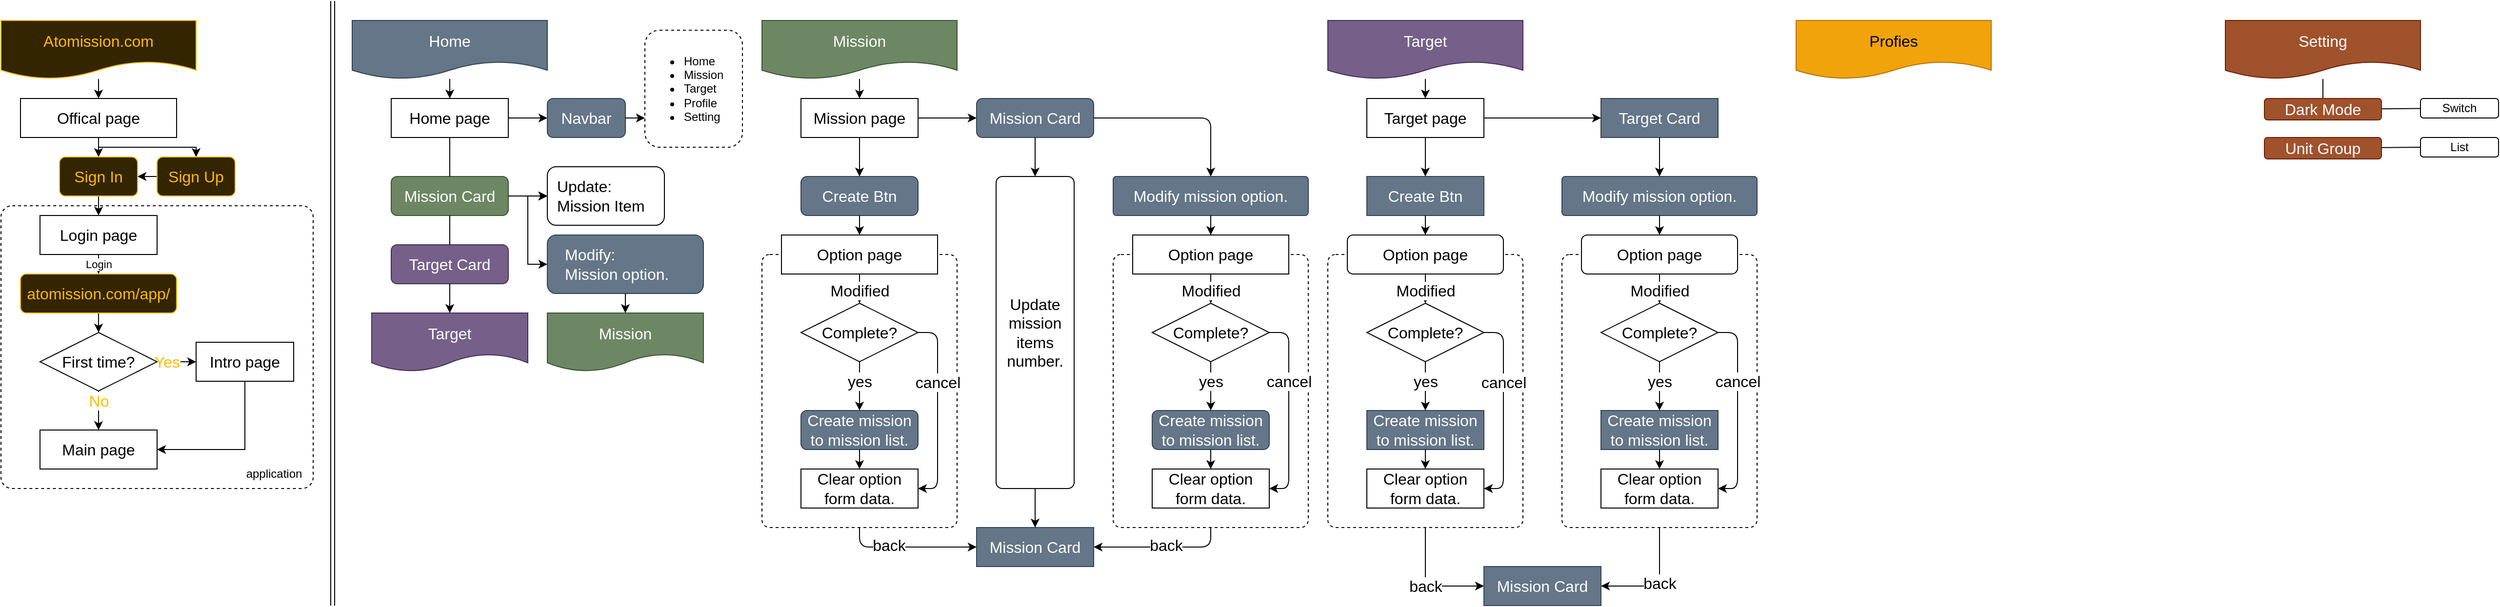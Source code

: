 <mxfile>
    <diagram id="3p3A1VNbfBS3VODVtuUF" name="Page-1">
        <mxGraphModel dx="1065" dy="784" grid="1" gridSize="10" guides="1" tooltips="1" connect="1" arrows="1" fold="1" page="1" pageScale="1" pageWidth="3300" pageHeight="3300" math="0" shadow="0">
            <root>
                <mxCell id="0"/>
                <mxCell id="1" parent="0"/>
                <mxCell id="172" value="" style="rounded=1;whiteSpace=wrap;html=1;fillColor=none;dashed=1;arcSize=4;" parent="1" vertex="1">
                    <mxGeometry x="40" y="230" width="320" height="290" as="geometry"/>
                </mxCell>
                <mxCell id="148" style="edgeStyle=none;html=1;fontSize=16;fontColor=#FFBB00;" parent="1" source="128" target="134" edge="1">
                    <mxGeometry relative="1" as="geometry"/>
                </mxCell>
                <mxCell id="128" value="Atomission.com" style="shape=document;whiteSpace=wrap;html=1;boundedLbl=1;fontSize=16;horizontal=1;fontStyle=0;strokeColor=#FFBB00;fontColor=#FFBB00;fillColor=#332500;" parent="1" vertex="1">
                    <mxGeometry x="40" y="40" width="200" height="60" as="geometry"/>
                </mxCell>
                <mxCell id="133" value="Main page" style="rounded=0;whiteSpace=wrap;html=1;direction=west;fontSize=16;horizontal=1;fontStyle=0" parent="1" vertex="1">
                    <mxGeometry x="80" y="460" width="120" height="40" as="geometry"/>
                </mxCell>
                <mxCell id="166" style="edgeStyle=none;rounded=0;html=1;entryX=0.5;entryY=0;entryDx=0;entryDy=0;" parent="1" source="134" target="165" edge="1">
                    <mxGeometry relative="1" as="geometry"/>
                </mxCell>
                <mxCell id="170" style="edgeStyle=none;rounded=0;html=1;entryX=0.5;entryY=0;entryDx=0;entryDy=0;exitX=0.5;exitY=0;exitDx=0;exitDy=0;" parent="1" source="134" target="169" edge="1">
                    <mxGeometry relative="1" as="geometry">
                        <Array as="points">
                            <mxPoint x="140" y="170"/>
                            <mxPoint x="240" y="170"/>
                        </Array>
                    </mxGeometry>
                </mxCell>
                <mxCell id="134" value="Offical page" style="rounded=0;whiteSpace=wrap;html=1;direction=west;fontSize=16;horizontal=1;fontStyle=0" parent="1" vertex="1">
                    <mxGeometry x="60" y="120" width="160" height="40" as="geometry"/>
                </mxCell>
                <mxCell id="143" style="edgeStyle=none;html=1;entryX=0.5;entryY=0;entryDx=0;entryDy=0;fontSize=16;fontColor=#FFBB00;" parent="1" source="136" target="142" edge="1">
                    <mxGeometry relative="1" as="geometry"/>
                </mxCell>
                <mxCell id="136" value="atomission.com/app/" style="rounded=1;whiteSpace=wrap;html=1;strokeColor=#FFBB00;fontSize=16;fontColor=#FFBB00;fillColor=#332500;" parent="1" vertex="1">
                    <mxGeometry x="60" y="300" width="160" height="40" as="geometry"/>
                </mxCell>
                <mxCell id="163" style="edgeStyle=none;rounded=0;html=1;entryX=0;entryY=0.5;entryDx=0;entryDy=0;" parent="1" source="140" target="133" edge="1">
                    <mxGeometry relative="1" as="geometry">
                        <Array as="points">
                            <mxPoint x="290" y="480"/>
                        </Array>
                    </mxGeometry>
                </mxCell>
                <mxCell id="140" value="Intro page" style="rounded=0;whiteSpace=wrap;html=1;direction=west;fontSize=16;horizontal=1;fontStyle=0" parent="1" vertex="1">
                    <mxGeometry x="240" y="370" width="100" height="40" as="geometry"/>
                </mxCell>
                <mxCell id="144" value="" style="edgeStyle=none;html=1;fontSize=16;fontColor=#FFBB00;" parent="1" source="142" target="140" edge="1">
                    <mxGeometry relative="1" as="geometry"/>
                </mxCell>
                <mxCell id="145" value="Yes" style="edgeLabel;html=1;align=center;verticalAlign=middle;resizable=0;points=[];fontSize=16;fontColor=#FFBB00;" parent="144" vertex="1" connectable="0">
                    <mxGeometry x="0.331" relative="1" as="geometry">
                        <mxPoint x="-17" as="offset"/>
                    </mxGeometry>
                </mxCell>
                <mxCell id="146" value="" style="edgeStyle=none;html=1;fontSize=16;fontColor=#FFBB00;" parent="1" source="142" target="133" edge="1">
                    <mxGeometry relative="1" as="geometry"/>
                </mxCell>
                <mxCell id="147" value="No" style="edgeLabel;html=1;align=center;verticalAlign=middle;resizable=0;points=[];fontSize=16;fontColor=#FFBB00;" parent="146" vertex="1" connectable="0">
                    <mxGeometry x="-0.539" y="-2" relative="1" as="geometry">
                        <mxPoint x="2" y="1" as="offset"/>
                    </mxGeometry>
                </mxCell>
                <mxCell id="142" value="First time?" style="rhombus;whiteSpace=wrap;html=1;fontSize=16;rounded=0;fontStyle=0;" parent="1" vertex="1">
                    <mxGeometry x="80" y="360" width="120" height="60" as="geometry"/>
                </mxCell>
                <mxCell id="164" style="edgeStyle=none;rounded=0;html=1;entryX=0.5;entryY=0;entryDx=0;entryDy=0;" parent="1" source="153" target="136" edge="1">
                    <mxGeometry relative="1" as="geometry"/>
                </mxCell>
                <mxCell id="168" value="Login" style="edgeLabel;html=1;align=center;verticalAlign=middle;resizable=0;points=[];" parent="164" vertex="1" connectable="0">
                    <mxGeometry x="-0.344" relative="1" as="geometry">
                        <mxPoint y="3" as="offset"/>
                    </mxGeometry>
                </mxCell>
                <mxCell id="153" value="Login page" style="rounded=0;whiteSpace=wrap;html=1;direction=west;fontSize=16;horizontal=1;fontStyle=0" parent="1" vertex="1">
                    <mxGeometry x="80" y="240" width="120" height="40" as="geometry"/>
                </mxCell>
                <mxCell id="167" style="edgeStyle=none;rounded=0;html=1;" parent="1" source="165" target="153" edge="1">
                    <mxGeometry relative="1" as="geometry"/>
                </mxCell>
                <mxCell id="165" value="Sign In" style="rounded=1;whiteSpace=wrap;html=1;strokeColor=#FFBB00;fontSize=16;fontColor=#FFBB00;fillColor=#332500;" parent="1" vertex="1">
                    <mxGeometry x="100" y="180" width="80" height="40" as="geometry"/>
                </mxCell>
                <mxCell id="171" style="edgeStyle=none;rounded=0;html=1;" parent="1" source="169" target="165" edge="1">
                    <mxGeometry relative="1" as="geometry"/>
                </mxCell>
                <mxCell id="169" value="Sign Up" style="rounded=1;whiteSpace=wrap;html=1;strokeColor=#FFBB00;fontSize=16;fontColor=#FFBB00;fillColor=#332500;" parent="1" vertex="1">
                    <mxGeometry x="200" y="180" width="80" height="40" as="geometry"/>
                </mxCell>
                <mxCell id="180" value="application" style="text;html=1;strokeColor=none;fillColor=none;align=center;verticalAlign=middle;whiteSpace=wrap;rounded=0;dashed=1;" parent="1" vertex="1">
                    <mxGeometry x="280" y="490" width="80" height="30" as="geometry"/>
                </mxCell>
                <mxCell id="216" value="" style="group" parent="1" vertex="1" connectable="0">
                    <mxGeometry x="820" y="40" width="560" height="560" as="geometry"/>
                </mxCell>
                <mxCell id="37" value="" style="rounded=1;whiteSpace=wrap;html=1;fontSize=16;gradientColor=none;dashed=1;glass=0;fillColor=none;arcSize=4;" parent="216" vertex="1">
                    <mxGeometry y="240" width="200" height="280" as="geometry"/>
                </mxCell>
                <mxCell id="3" value="Mission page" style="rounded=0;whiteSpace=wrap;html=1;direction=west;fontSize=16;horizontal=1;fontStyle=0" parent="216" vertex="1">
                    <mxGeometry x="40" y="80" width="120" height="40" as="geometry"/>
                </mxCell>
                <mxCell id="11" style="edgeStyle=none;html=1;fontSize=16;horizontal=1;fontStyle=0" parent="216" source="8" target="3" edge="1">
                    <mxGeometry relative="1" as="geometry"/>
                </mxCell>
                <mxCell id="8" value="Mission" style="shape=document;whiteSpace=wrap;html=1;boundedLbl=1;fontSize=16;horizontal=1;fontStyle=0;fillColor=#6d8764;fontColor=#ffffff;strokeColor=#3A5431;" parent="216" vertex="1">
                    <mxGeometry width="200" height="60" as="geometry"/>
                </mxCell>
                <mxCell id="12" value="Create Btn" style="rounded=1;whiteSpace=wrap;html=1;direction=west;fontSize=16;horizontal=1;fontStyle=0;fillColor=#647687;fontColor=#ffffff;strokeColor=#314354;arcSize=16;absoluteArcSize=0;glass=0;shadow=0;" parent="216" vertex="1">
                    <mxGeometry x="40" y="160" width="120" height="40" as="geometry"/>
                </mxCell>
                <mxCell id="13" value="" style="edgeStyle=none;html=1;fontSize=16;" parent="216" source="3" target="12" edge="1">
                    <mxGeometry relative="1" as="geometry"/>
                </mxCell>
                <mxCell id="16" value="Mission Card" style="rounded=1;whiteSpace=wrap;html=1;direction=west;fontSize=16;horizontal=1;fontStyle=0;fillColor=#647687;fontColor=#ffffff;strokeColor=#314354;" parent="216" vertex="1">
                    <mxGeometry x="220" y="80" width="120" height="40" as="geometry"/>
                </mxCell>
                <mxCell id="59" style="edgeStyle=none;html=1;fontSize=16;" parent="216" source="3" target="16" edge="1">
                    <mxGeometry relative="1" as="geometry"/>
                </mxCell>
                <mxCell id="18" value="Complete?" style="rhombus;whiteSpace=wrap;html=1;fontSize=16;rounded=0;fontStyle=0;" parent="216" vertex="1">
                    <mxGeometry x="40" y="290" width="120" height="60" as="geometry"/>
                </mxCell>
                <mxCell id="21" value="Create mission to mission list." style="whiteSpace=wrap;html=1;fontSize=16;rounded=1;fontStyle=0;fillColor=#647687;fontColor=#ffffff;strokeColor=#314354;" parent="216" vertex="1">
                    <mxGeometry x="40" y="400" width="120" height="40" as="geometry"/>
                </mxCell>
                <mxCell id="22" value="yes" style="edgeStyle=none;html=1;fontSize=16;" parent="216" source="18" target="21" edge="1">
                    <mxGeometry x="-0.2" relative="1" as="geometry">
                        <mxPoint as="offset"/>
                    </mxGeometry>
                </mxCell>
                <mxCell id="23" value="Clear option form data." style="whiteSpace=wrap;html=1;fontSize=16;rounded=0;fontStyle=0;" parent="216" vertex="1">
                    <mxGeometry x="40" y="460" width="120" height="40" as="geometry"/>
                </mxCell>
                <mxCell id="24" value="" style="edgeStyle=none;html=1;fontSize=16;" parent="216" source="18" target="23" edge="1">
                    <mxGeometry relative="1" as="geometry">
                        <Array as="points">
                            <mxPoint x="180" y="320"/>
                            <mxPoint x="180" y="480"/>
                        </Array>
                    </mxGeometry>
                </mxCell>
                <mxCell id="25" value="cancel" style="edgeLabel;html=1;align=center;verticalAlign=middle;resizable=0;points=[];fontSize=16;" parent="24" vertex="1" connectable="0">
                    <mxGeometry x="0.436" y="1" relative="1" as="geometry">
                        <mxPoint x="-1" y="-73" as="offset"/>
                    </mxGeometry>
                </mxCell>
                <mxCell id="26" style="edgeStyle=none;html=1;entryX=0.5;entryY=0;entryDx=0;entryDy=0;fontSize=16;" parent="216" source="21" target="23" edge="1">
                    <mxGeometry relative="1" as="geometry"/>
                </mxCell>
                <mxCell id="29" value="Update mission items number." style="rounded=1;whiteSpace=wrap;html=1;fontSize=16;gradientColor=none;arcSize=8;" parent="216" vertex="1">
                    <mxGeometry x="240" y="160" width="80" height="320" as="geometry"/>
                </mxCell>
                <mxCell id="31" style="edgeStyle=none;html=1;exitX=0.5;exitY=0;exitDx=0;exitDy=0;fontSize=16;" parent="216" source="16" target="29" edge="1">
                    <mxGeometry relative="1" as="geometry"/>
                </mxCell>
                <mxCell id="34" style="edgeStyle=none;html=1;fontSize=16;" parent="216" source="32" target="18" edge="1">
                    <mxGeometry relative="1" as="geometry"/>
                </mxCell>
                <mxCell id="69" value="&lt;font style=&quot;font-size: 16px;&quot;&gt;Modified&lt;/font&gt;" style="edgeLabel;html=1;align=center;verticalAlign=middle;resizable=0;points=[];" parent="34" vertex="1" connectable="0">
                    <mxGeometry x="-0.34" y="2" relative="1" as="geometry">
                        <mxPoint x="-2" y="7" as="offset"/>
                    </mxGeometry>
                </mxCell>
                <mxCell id="32" value="Option page" style="rounded=0;whiteSpace=wrap;html=1;fontSize=16;gradientColor=none;arcSize=0;" parent="216" vertex="1">
                    <mxGeometry x="20" y="220" width="160" height="40" as="geometry"/>
                </mxCell>
                <mxCell id="38" style="edgeStyle=none;html=1;fontSize=16;" parent="216" source="12" target="32" edge="1">
                    <mxGeometry relative="1" as="geometry"/>
                </mxCell>
                <mxCell id="53" style="edgeStyle=none;html=1;fontSize=16;" parent="216" source="40" edge="1">
                    <mxGeometry relative="1" as="geometry">
                        <mxPoint x="460" y="200" as="targetPoint"/>
                    </mxGeometry>
                </mxCell>
                <mxCell id="40" value="Modify mission option." style="rounded=1;whiteSpace=wrap;html=1;glass=0;strokeWidth=1;fontSize=16;fillColor=#647687;arcSize=8;fontColor=#ffffff;strokeColor=#314354;" parent="216" vertex="1">
                    <mxGeometry x="360" y="160" width="200" height="40" as="geometry"/>
                </mxCell>
                <mxCell id="42" style="edgeStyle=none;html=1;entryX=0.5;entryY=0;entryDx=0;entryDy=0;fontSize=16;" parent="216" source="16" target="40" edge="1">
                    <mxGeometry relative="1" as="geometry">
                        <Array as="points">
                            <mxPoint x="460" y="100"/>
                        </Array>
                    </mxGeometry>
                </mxCell>
                <mxCell id="54" value="Mission Card" style="rounded=1;whiteSpace=wrap;html=1;glass=0;sketch=0;strokeWidth=1;fontSize=16;fillColor=#647687;arcSize=0;fontColor=#ffffff;strokeColor=#314354;" parent="216" vertex="1">
                    <mxGeometry x="220" y="520" width="120" height="40" as="geometry"/>
                </mxCell>
                <mxCell id="86" style="edgeStyle=none;html=1;entryX=0;entryY=0.5;entryDx=0;entryDy=0;fontSize=16;" parent="216" source="37" target="54" edge="1">
                    <mxGeometry relative="1" as="geometry">
                        <Array as="points">
                            <mxPoint x="100" y="540"/>
                        </Array>
                    </mxGeometry>
                </mxCell>
                <mxCell id="88" value="back" style="edgeLabel;html=1;align=center;verticalAlign=middle;resizable=0;points=[];fontSize=16;" parent="86" vertex="1" connectable="0">
                    <mxGeometry x="-0.284" y="2" relative="1" as="geometry">
                        <mxPoint as="offset"/>
                    </mxGeometry>
                </mxCell>
                <mxCell id="57" style="edgeStyle=none;html=1;fontSize=16;exitX=0.5;exitY=1;exitDx=0;exitDy=0;" parent="216" source="29" target="54" edge="1">
                    <mxGeometry relative="1" as="geometry"/>
                </mxCell>
                <mxCell id="87" style="edgeStyle=none;html=1;entryX=1;entryY=0.5;entryDx=0;entryDy=0;fontSize=16;" parent="216" source="71" target="54" edge="1">
                    <mxGeometry relative="1" as="geometry">
                        <Array as="points">
                            <mxPoint x="460" y="540"/>
                        </Array>
                    </mxGeometry>
                </mxCell>
                <mxCell id="90" value="back" style="edgeLabel;html=1;align=center;verticalAlign=middle;resizable=0;points=[];fontSize=16;" parent="87" vertex="1" connectable="0">
                    <mxGeometry x="-0.05" y="-2" relative="1" as="geometry">
                        <mxPoint as="offset"/>
                    </mxGeometry>
                </mxCell>
                <mxCell id="71" value="" style="rounded=1;whiteSpace=wrap;html=1;fontSize=16;gradientColor=none;dashed=1;glass=0;fillColor=none;arcSize=4;" parent="216" vertex="1">
                    <mxGeometry x="360" y="240" width="200" height="280" as="geometry"/>
                </mxCell>
                <mxCell id="75" value="Complete?" style="rhombus;whiteSpace=wrap;html=1;fontSize=16;rounded=0;fontStyle=0;" parent="216" vertex="1">
                    <mxGeometry x="400" y="290" width="120" height="60" as="geometry"/>
                </mxCell>
                <mxCell id="77" value="Create mission to mission list." style="whiteSpace=wrap;html=1;fontSize=16;rounded=1;fontStyle=0;fillColor=#647687;fontColor=#ffffff;strokeColor=#314354;" parent="216" vertex="1">
                    <mxGeometry x="400" y="400" width="120" height="40" as="geometry"/>
                </mxCell>
                <mxCell id="72" value="yes" style="edgeStyle=none;html=1;fontSize=16;" parent="216" source="75" target="77" edge="1">
                    <mxGeometry x="-0.2" relative="1" as="geometry">
                        <mxPoint as="offset"/>
                    </mxGeometry>
                </mxCell>
                <mxCell id="78" value="Clear option form data." style="whiteSpace=wrap;html=1;fontSize=16;rounded=0;fontStyle=0;" parent="216" vertex="1">
                    <mxGeometry x="400" y="460" width="120" height="40" as="geometry"/>
                </mxCell>
                <mxCell id="73" value="" style="edgeStyle=none;html=1;fontSize=16;" parent="216" source="75" target="78" edge="1">
                    <mxGeometry relative="1" as="geometry">
                        <Array as="points">
                            <mxPoint x="540" y="320"/>
                            <mxPoint x="540" y="480"/>
                        </Array>
                    </mxGeometry>
                </mxCell>
                <mxCell id="74" value="cancel" style="edgeLabel;html=1;align=center;verticalAlign=middle;resizable=0;points=[];fontSize=16;" parent="73" vertex="1" connectable="0">
                    <mxGeometry x="0.436" y="1" relative="1" as="geometry">
                        <mxPoint x="-1" y="-74" as="offset"/>
                    </mxGeometry>
                </mxCell>
                <mxCell id="76" style="edgeStyle=none;html=1;entryX=0.5;entryY=0;entryDx=0;entryDy=0;fontSize=16;" parent="216" source="77" target="78" edge="1">
                    <mxGeometry relative="1" as="geometry"/>
                </mxCell>
                <mxCell id="79" style="edgeStyle=none;html=1;fontSize=16;" parent="216" source="81" target="75" edge="1">
                    <mxGeometry relative="1" as="geometry"/>
                </mxCell>
                <mxCell id="80" value="&lt;font style=&quot;font-size: 16px;&quot;&gt;Modified&lt;/font&gt;" style="edgeLabel;html=1;align=center;verticalAlign=middle;resizable=0;points=[];" parent="79" vertex="1" connectable="0">
                    <mxGeometry x="-0.34" y="2" relative="1" as="geometry">
                        <mxPoint x="-2" y="7" as="offset"/>
                    </mxGeometry>
                </mxCell>
                <mxCell id="81" value="Option page" style="rounded=1;whiteSpace=wrap;html=1;fontSize=16;gradientColor=none;arcSize=0;" parent="216" vertex="1">
                    <mxGeometry x="380" y="220" width="160" height="40" as="geometry"/>
                </mxCell>
                <mxCell id="83" style="edgeStyle=none;html=1;fontSize=16;" parent="216" source="40" target="81" edge="1">
                    <mxGeometry relative="1" as="geometry"/>
                </mxCell>
                <mxCell id="217" value="" style="group" parent="1" vertex="1" connectable="0">
                    <mxGeometry x="1400" y="40" width="440" height="600" as="geometry"/>
                </mxCell>
                <mxCell id="60" value="Target" style="shape=document;whiteSpace=wrap;html=1;boundedLbl=1;fontSize=16;horizontal=1;fontStyle=0;fillColor=#76608a;strokeColor=#432D57;fontColor=#ffffff;" parent="217" vertex="1">
                    <mxGeometry width="200" height="60" as="geometry"/>
                </mxCell>
                <mxCell id="61" value="Target page" style="whiteSpace=wrap;html=1;fontSize=16;fontStyle=0;" parent="217" vertex="1">
                    <mxGeometry x="40" y="80" width="120" height="40" as="geometry"/>
                </mxCell>
                <mxCell id="62" value="" style="edgeStyle=none;html=1;" parent="217" source="60" target="61" edge="1">
                    <mxGeometry relative="1" as="geometry"/>
                </mxCell>
                <mxCell id="65" value="Target Card" style="rounded=0;whiteSpace=wrap;html=1;direction=west;fontSize=16;horizontal=1;fontStyle=0;fillColor=#647687;fontColor=#ffffff;strokeColor=#314354;" parent="217" vertex="1">
                    <mxGeometry x="280" y="80" width="120" height="40" as="geometry"/>
                </mxCell>
                <mxCell id="125" style="edgeStyle=none;html=1;fontSize=16;" parent="217" source="61" target="65" edge="1">
                    <mxGeometry relative="1" as="geometry"/>
                </mxCell>
                <mxCell id="93" value="" style="rounded=1;whiteSpace=wrap;html=1;fontSize=16;gradientColor=none;dashed=1;glass=0;fillColor=none;arcSize=4;" parent="217" vertex="1">
                    <mxGeometry y="240" width="200" height="280" as="geometry"/>
                </mxCell>
                <mxCell id="95" value="Create Btn" style="rounded=0;whiteSpace=wrap;html=1;direction=west;fontSize=16;horizontal=1;fontStyle=0;fillColor=#647687;fontColor=#ffffff;strokeColor=#314354;" parent="217" vertex="1">
                    <mxGeometry x="40" y="160" width="120" height="40" as="geometry"/>
                </mxCell>
                <mxCell id="127" style="edgeStyle=none;html=1;entryX=0.5;entryY=1;entryDx=0;entryDy=0;fontSize=16;" parent="217" source="61" target="95" edge="1">
                    <mxGeometry relative="1" as="geometry"/>
                </mxCell>
                <mxCell id="99" value="Complete?" style="rhombus;whiteSpace=wrap;html=1;fontSize=16;rounded=0;fontStyle=0;" parent="217" vertex="1">
                    <mxGeometry x="40" y="290" width="120" height="60" as="geometry"/>
                </mxCell>
                <mxCell id="101" value="Create mission to mission list." style="whiteSpace=wrap;html=1;fontSize=16;rounded=0;fontStyle=0;fillColor=#647687;fontColor=#ffffff;strokeColor=#314354;" parent="217" vertex="1">
                    <mxGeometry x="40" y="400" width="120" height="40" as="geometry"/>
                </mxCell>
                <mxCell id="96" value="yes" style="edgeStyle=none;html=1;fontSize=16;" parent="217" source="99" target="101" edge="1">
                    <mxGeometry x="-0.2" relative="1" as="geometry">
                        <mxPoint as="offset"/>
                    </mxGeometry>
                </mxCell>
                <mxCell id="102" value="Clear option form data." style="whiteSpace=wrap;html=1;fontSize=16;rounded=0;fontStyle=0;" parent="217" vertex="1">
                    <mxGeometry x="40" y="460" width="120" height="40" as="geometry"/>
                </mxCell>
                <mxCell id="97" value="" style="edgeStyle=none;html=1;fontSize=16;" parent="217" source="99" target="102" edge="1">
                    <mxGeometry relative="1" as="geometry">
                        <Array as="points">
                            <mxPoint x="180" y="320"/>
                            <mxPoint x="180" y="480"/>
                        </Array>
                    </mxGeometry>
                </mxCell>
                <mxCell id="98" value="cancel" style="edgeLabel;html=1;align=center;verticalAlign=middle;resizable=0;points=[];fontSize=16;" parent="97" vertex="1" connectable="0">
                    <mxGeometry x="0.436" y="1" relative="1" as="geometry">
                        <mxPoint x="-1" y="-73" as="offset"/>
                    </mxGeometry>
                </mxCell>
                <mxCell id="100" style="edgeStyle=none;html=1;entryX=0.5;entryY=0;entryDx=0;entryDy=0;fontSize=16;" parent="217" source="101" target="102" edge="1">
                    <mxGeometry relative="1" as="geometry"/>
                </mxCell>
                <mxCell id="105" style="edgeStyle=none;html=1;fontSize=16;" parent="217" source="107" target="99" edge="1">
                    <mxGeometry relative="1" as="geometry"/>
                </mxCell>
                <mxCell id="106" value="&lt;font style=&quot;font-size: 16px;&quot;&gt;Modified&lt;/font&gt;" style="edgeLabel;html=1;align=center;verticalAlign=middle;resizable=0;points=[];" parent="105" vertex="1" connectable="0">
                    <mxGeometry x="-0.34" y="2" relative="1" as="geometry">
                        <mxPoint x="-2" y="7" as="offset"/>
                    </mxGeometry>
                </mxCell>
                <mxCell id="107" value="Option page" style="rounded=1;whiteSpace=wrap;html=1;fontSize=16;gradientColor=none;" parent="217" vertex="1">
                    <mxGeometry x="20" y="220" width="160" height="40" as="geometry"/>
                </mxCell>
                <mxCell id="94" style="edgeStyle=none;html=1;fontSize=16;" parent="217" source="95" target="107" edge="1">
                    <mxGeometry relative="1" as="geometry"/>
                </mxCell>
                <mxCell id="108" style="edgeStyle=none;html=1;fontSize=16;" parent="217" source="110" edge="1">
                    <mxGeometry relative="1" as="geometry">
                        <mxPoint x="340" y="200" as="targetPoint"/>
                    </mxGeometry>
                </mxCell>
                <mxCell id="110" value="Modify mission option." style="rounded=1;whiteSpace=wrap;html=1;glass=0;strokeWidth=1;fontSize=16;fillColor=#647687;arcSize=8;fontColor=#ffffff;strokeColor=#314354;" parent="217" vertex="1">
                    <mxGeometry x="240" y="160" width="200" height="40" as="geometry"/>
                </mxCell>
                <mxCell id="126" style="edgeStyle=none;html=1;fontSize=16;" parent="217" source="65" target="110" edge="1">
                    <mxGeometry relative="1" as="geometry"/>
                </mxCell>
                <mxCell id="111" value="Mission Card" style="rounded=0;whiteSpace=wrap;html=1;glass=0;sketch=0;strokeWidth=1;fontSize=16;fillColor=#647687;arcSize=0;fontColor=#ffffff;strokeColor=#314354;" parent="217" vertex="1">
                    <mxGeometry x="160" y="560" width="120" height="40" as="geometry"/>
                </mxCell>
                <mxCell id="91" style="edgeStyle=none;html=1;entryX=0;entryY=0.5;entryDx=0;entryDy=0;fontSize=16;" parent="217" source="93" target="111" edge="1">
                    <mxGeometry relative="1" as="geometry">
                        <Array as="points">
                            <mxPoint x="100" y="580"/>
                        </Array>
                    </mxGeometry>
                </mxCell>
                <mxCell id="92" value="back" style="edgeLabel;html=1;align=center;verticalAlign=middle;resizable=0;points=[];fontSize=16;" parent="91" vertex="1" connectable="0">
                    <mxGeometry x="-0.284" y="2" relative="1" as="geometry">
                        <mxPoint x="-2" y="17" as="offset"/>
                    </mxGeometry>
                </mxCell>
                <mxCell id="112" style="edgeStyle=none;html=1;entryX=1;entryY=0.5;entryDx=0;entryDy=0;fontSize=16;" parent="217" source="114" target="111" edge="1">
                    <mxGeometry relative="1" as="geometry">
                        <Array as="points">
                            <mxPoint x="340" y="580"/>
                        </Array>
                    </mxGeometry>
                </mxCell>
                <mxCell id="113" value="back" style="edgeLabel;html=1;align=center;verticalAlign=middle;resizable=0;points=[];fontSize=16;" parent="112" vertex="1" connectable="0">
                    <mxGeometry x="-0.05" y="-2" relative="1" as="geometry">
                        <mxPoint x="2" as="offset"/>
                    </mxGeometry>
                </mxCell>
                <mxCell id="114" value="" style="rounded=1;whiteSpace=wrap;html=1;fontSize=16;gradientColor=none;dashed=1;glass=0;fillColor=none;arcSize=4;" parent="217" vertex="1">
                    <mxGeometry x="240" y="240" width="200" height="280" as="geometry"/>
                </mxCell>
                <mxCell id="118" value="Complete?" style="rhombus;whiteSpace=wrap;html=1;fontSize=16;rounded=0;fontStyle=0;" parent="217" vertex="1">
                    <mxGeometry x="280" y="290" width="120" height="60" as="geometry"/>
                </mxCell>
                <mxCell id="120" value="Create mission to mission list." style="whiteSpace=wrap;html=1;fontSize=16;rounded=0;fontStyle=0;fillColor=#647687;fontColor=#ffffff;strokeColor=#314354;" parent="217" vertex="1">
                    <mxGeometry x="280" y="400" width="120" height="40" as="geometry"/>
                </mxCell>
                <mxCell id="115" value="yes" style="edgeStyle=none;html=1;fontSize=16;" parent="217" source="118" target="120" edge="1">
                    <mxGeometry x="-0.2" relative="1" as="geometry">
                        <mxPoint as="offset"/>
                    </mxGeometry>
                </mxCell>
                <mxCell id="121" value="Clear option form data." style="whiteSpace=wrap;html=1;fontSize=16;rounded=0;fontStyle=0;" parent="217" vertex="1">
                    <mxGeometry x="280" y="460" width="120" height="40" as="geometry"/>
                </mxCell>
                <mxCell id="116" value="" style="edgeStyle=none;html=1;fontSize=16;" parent="217" source="118" target="121" edge="1">
                    <mxGeometry relative="1" as="geometry">
                        <Array as="points">
                            <mxPoint x="420" y="320"/>
                            <mxPoint x="420" y="480"/>
                        </Array>
                    </mxGeometry>
                </mxCell>
                <mxCell id="117" value="cancel" style="edgeLabel;html=1;align=center;verticalAlign=middle;resizable=0;points=[];fontSize=16;" parent="116" vertex="1" connectable="0">
                    <mxGeometry x="0.436" y="1" relative="1" as="geometry">
                        <mxPoint x="-1" y="-74" as="offset"/>
                    </mxGeometry>
                </mxCell>
                <mxCell id="119" style="edgeStyle=none;html=1;entryX=0.5;entryY=0;entryDx=0;entryDy=0;fontSize=16;" parent="217" source="120" target="121" edge="1">
                    <mxGeometry relative="1" as="geometry"/>
                </mxCell>
                <mxCell id="122" style="edgeStyle=none;html=1;fontSize=16;" parent="217" source="124" target="118" edge="1">
                    <mxGeometry relative="1" as="geometry"/>
                </mxCell>
                <mxCell id="123" value="&lt;font style=&quot;font-size: 16px;&quot;&gt;Modified&lt;/font&gt;" style="edgeLabel;html=1;align=center;verticalAlign=middle;resizable=0;points=[];" parent="122" vertex="1" connectable="0">
                    <mxGeometry x="-0.34" y="2" relative="1" as="geometry">
                        <mxPoint x="-2" y="7" as="offset"/>
                    </mxGeometry>
                </mxCell>
                <mxCell id="124" value="Option page" style="rounded=1;whiteSpace=wrap;html=1;fontSize=16;gradientColor=none;" parent="217" vertex="1">
                    <mxGeometry x="260" y="220" width="160" height="40" as="geometry"/>
                </mxCell>
                <mxCell id="109" style="edgeStyle=none;html=1;fontSize=16;" parent="217" source="110" target="124" edge="1">
                    <mxGeometry relative="1" as="geometry"/>
                </mxCell>
                <mxCell id="218" value="" style="group" parent="1" vertex="1" connectable="0">
                    <mxGeometry x="400" y="40" width="400" height="360" as="geometry"/>
                </mxCell>
                <mxCell id="173" value="Home" style="shape=document;whiteSpace=wrap;html=1;boundedLbl=1;fontSize=16;horizontal=1;fontStyle=0;fillColor=#647687;fontColor=#ffffff;strokeColor=#314354;" parent="218" vertex="1">
                    <mxGeometry width="200" height="60" as="geometry"/>
                </mxCell>
                <mxCell id="174" value="Home page" style="rounded=0;whiteSpace=wrap;html=1;direction=west;fontSize=16;horizontal=1;fontStyle=0;snapToPoint=0;" parent="218" vertex="1">
                    <mxGeometry x="40" y="80" width="120" height="40" as="geometry"/>
                </mxCell>
                <mxCell id="175" style="edgeStyle=none;rounded=0;html=1;" parent="218" source="173" target="174" edge="1">
                    <mxGeometry relative="1" as="geometry"/>
                </mxCell>
                <mxCell id="183" value="Navbar" style="rounded=1;whiteSpace=wrap;html=1;fontSize=16;fontStyle=0;fillColor=#647687;fontColor=#ffffff;strokeColor=#314354;" parent="218" vertex="1">
                    <mxGeometry x="200" y="80" width="80" height="40" as="geometry"/>
                </mxCell>
                <mxCell id="184" value="" style="edgeStyle=none;rounded=0;html=1;" parent="218" source="174" target="183" edge="1">
                    <mxGeometry relative="1" as="geometry"/>
                </mxCell>
                <mxCell id="191" value="&lt;ul style=&quot;font-size: 12px;&quot;&gt;&lt;li style=&quot;font-size: 12px;&quot;&gt;Home&lt;/li&gt;&lt;li style=&quot;font-size: 12px;&quot;&gt;Mission&lt;/li&gt;&lt;li style=&quot;font-size: 12px;&quot;&gt;Target&lt;/li&gt;&lt;li style=&quot;font-size: 12px;&quot;&gt;Profile&lt;/li&gt;&lt;li style=&quot;font-size: 12px;&quot;&gt;Setting&lt;/li&gt;&lt;/ul&gt;" style="whiteSpace=wrap;html=1;fontSize=12;rounded=1;fontStyle=0;align=left;horizontal=1;verticalAlign=middle;labelPosition=center;verticalLabelPosition=middle;fontColor=default;labelBackgroundColor=none;labelBorderColor=none;imageAspect=1;absoluteArcSize=0;fillColor=none;dashed=1;connectable=1;allowArrows=1;spacing=0;" parent="218" vertex="1">
                    <mxGeometry x="300" y="10" width="100" height="120" as="geometry"/>
                </mxCell>
                <mxCell id="192" value="" style="edgeStyle=none;rounded=0;html=1;entryX=0;entryY=0.75;entryDx=0;entryDy=0;" parent="218" source="183" target="191" edge="1">
                    <mxGeometry relative="1" as="geometry">
                        <mxPoint x="270" y="140" as="targetPoint"/>
                    </mxGeometry>
                </mxCell>
                <mxCell id="193" value="Mission Card" style="rounded=1;whiteSpace=wrap;html=1;fontSize=16;fontStyle=0;fillColor=#6d8764;fontColor=#ffffff;strokeColor=#3A5431;" parent="218" vertex="1">
                    <mxGeometry x="40" y="160" width="120" height="40" as="geometry"/>
                </mxCell>
                <mxCell id="214" style="edgeStyle=none;html=1;entryX=0.5;entryY=0;entryDx=0;entryDy=0;endArrow=none;endFill=0;" parent="218" source="174" target="193" edge="1">
                    <mxGeometry relative="1" as="geometry"/>
                </mxCell>
                <mxCell id="194" value="Target Card" style="rounded=1;whiteSpace=wrap;html=1;fontSize=16;fontStyle=0;fillColor=#76608a;fontColor=#ffffff;strokeColor=#432D57;" parent="218" vertex="1">
                    <mxGeometry x="40" y="230" width="120" height="40" as="geometry"/>
                </mxCell>
                <mxCell id="215" style="edgeStyle=none;html=1;endArrow=none;endFill=0;" parent="218" source="193" target="194" edge="1">
                    <mxGeometry relative="1" as="geometry"/>
                </mxCell>
                <mxCell id="199" value="Update:&lt;br&gt;Mission Item" style="rounded=1;whiteSpace=wrap;html=1;fontSize=16;fontStyle=0;align=left;spacingLeft=8;" parent="218" vertex="1">
                    <mxGeometry x="200" y="150" width="120" height="60" as="geometry"/>
                </mxCell>
                <mxCell id="200" value="" style="edgeStyle=none;rounded=0;html=1;fontSize=12;fontColor=default;" parent="218" source="193" target="199" edge="1">
                    <mxGeometry relative="1" as="geometry"/>
                </mxCell>
                <mxCell id="201" value="" style="edgeStyle=none;rounded=0;html=1;fontSize=12;fontColor=default;" parent="218" source="193" target="199" edge="1">
                    <mxGeometry relative="1" as="geometry"/>
                </mxCell>
                <mxCell id="202" value="" style="edgeStyle=none;rounded=0;html=1;fontSize=12;fontColor=default;" parent="218" source="193" target="199" edge="1">
                    <mxGeometry relative="1" as="geometry"/>
                </mxCell>
                <mxCell id="205" value="Modify:&lt;br&gt;Mission option." style="rounded=1;whiteSpace=wrap;html=1;fontSize=16;fontStyle=0;fillColor=#647687;fontColor=#ffffff;strokeColor=#314354;align=left;spacing=2;spacingLeft=16;" parent="218" vertex="1">
                    <mxGeometry x="200" y="220" width="160" height="60" as="geometry"/>
                </mxCell>
                <mxCell id="206" style="edgeStyle=none;rounded=0;html=1;entryX=0;entryY=0.5;entryDx=0;entryDy=0;fontSize=12;fontColor=default;" parent="218" source="193" target="205" edge="1">
                    <mxGeometry relative="1" as="geometry">
                        <Array as="points">
                            <mxPoint x="180" y="180"/>
                            <mxPoint x="180" y="250"/>
                        </Array>
                    </mxGeometry>
                </mxCell>
                <mxCell id="209" value="Target" style="shape=document;whiteSpace=wrap;html=1;boundedLbl=1;fontSize=16;fillColor=#76608a;strokeColor=#432D57;fontColor=#ffffff;rounded=1;fontStyle=0;" parent="218" vertex="1">
                    <mxGeometry x="20" y="300" width="160" height="60" as="geometry"/>
                </mxCell>
                <mxCell id="210" value="" style="edgeStyle=none;rounded=0;html=1;fontSize=12;fontColor=default;" parent="218" source="194" target="209" edge="1">
                    <mxGeometry relative="1" as="geometry"/>
                </mxCell>
                <mxCell id="211" value="Mission" style="shape=document;whiteSpace=wrap;html=1;boundedLbl=1;fontSize=16;fillColor=#6d8764;strokeColor=#3A5431;fontColor=#ffffff;rounded=1;fontStyle=0;" parent="218" vertex="1">
                    <mxGeometry x="200" y="300" width="160" height="60" as="geometry"/>
                </mxCell>
                <mxCell id="212" style="edgeStyle=none;rounded=0;html=1;entryX=0.5;entryY=0;entryDx=0;entryDy=0;fontSize=12;fontColor=default;" parent="218" source="205" target="211" edge="1">
                    <mxGeometry relative="1" as="geometry"/>
                </mxCell>
                <mxCell id="223" value="Profies" style="shape=document;whiteSpace=wrap;html=1;boundedLbl=1;fontSize=16;horizontal=1;fontStyle=0;fillColor=#f0a30a;strokeColor=#BD7000;fontColor=#000000;" parent="1" vertex="1">
                    <mxGeometry x="1880" y="40" width="200" height="60" as="geometry"/>
                </mxCell>
                <mxCell id="273" value="" style="shape=link;html=1;fontSize=12;endArrow=none;endFill=0;startSize=0;" parent="1" edge="1">
                    <mxGeometry width="100" relative="1" as="geometry">
                        <mxPoint x="380" y="640" as="sourcePoint"/>
                        <mxPoint x="380" y="20" as="targetPoint"/>
                    </mxGeometry>
                </mxCell>
                <mxCell id="274" value="" style="edgeStyle=none;html=1;fontSize=16;endArrow=none;endFill=0;startSize=0;" parent="1" source="275" target="280" edge="1">
                    <mxGeometry relative="1" as="geometry"/>
                </mxCell>
                <mxCell id="275" value="Setting" style="shape=document;whiteSpace=wrap;html=1;boundedLbl=1;fontSize=16;horizontal=1;fontStyle=0;fillColor=#a0522d;strokeColor=#6D1F00;fontColor=#ffffff;" parent="1" vertex="1">
                    <mxGeometry x="2320" y="40" width="200" height="60" as="geometry"/>
                </mxCell>
                <mxCell id="276" value="" style="edgeStyle=none;html=1;fontSize=16;endArrow=none;endFill=0;startSize=0;" parent="1" source="280" target="275" edge="1">
                    <mxGeometry relative="1" as="geometry"/>
                </mxCell>
                <mxCell id="277" value="" style="edgeStyle=none;html=1;fontSize=16;endArrow=none;endFill=0;startSize=0;" parent="1" source="280" target="275" edge="1">
                    <mxGeometry relative="1" as="geometry"/>
                </mxCell>
                <mxCell id="278" value="" style="edgeStyle=none;html=1;fontSize=16;endArrow=none;endFill=0;startSize=0;" parent="1" source="280" target="275" edge="1">
                    <mxGeometry relative="1" as="geometry"/>
                </mxCell>
                <mxCell id="279" value="" style="edgeStyle=none;html=1;fontSize=16;endArrow=none;endFill=0;startSize=0;" parent="1" source="280" target="281" edge="1">
                    <mxGeometry relative="1" as="geometry"/>
                </mxCell>
                <mxCell id="280" value="Dark Mode" style="whiteSpace=wrap;html=1;fontSize=16;fillColor=#a0522d;strokeColor=#6D1F00;fontColor=#ffffff;fontStyle=0;rounded=1;fillStyle=auto;gradientColor=none;" parent="1" vertex="1">
                    <mxGeometry x="2360" y="120" width="120" height="22" as="geometry"/>
                </mxCell>
                <mxCell id="281" value="Switch" style="whiteSpace=wrap;html=1;fontSize=12;fontStyle=0;rounded=1;fillStyle=auto;" parent="1" vertex="1">
                    <mxGeometry x="2520" y="120" width="80" height="20" as="geometry"/>
                </mxCell>
                <mxCell id="282" style="edgeStyle=none;html=1;entryX=0;entryY=0.5;entryDx=0;entryDy=0;fontSize=12;endArrow=none;endFill=0;startSize=0;" parent="1" source="283" target="284" edge="1">
                    <mxGeometry relative="1" as="geometry"/>
                </mxCell>
                <mxCell id="283" value="Unit Group" style="whiteSpace=wrap;html=1;fontSize=16;fillColor=#a0522d;strokeColor=#6D1F00;fontColor=#ffffff;fontStyle=0;rounded=1;fillStyle=auto;gradientColor=none;" parent="1" vertex="1">
                    <mxGeometry x="2360" y="160" width="120" height="22" as="geometry"/>
                </mxCell>
                <mxCell id="284" value="List" style="whiteSpace=wrap;html=1;fontSize=12;fontStyle=0;rounded=1;fillStyle=auto;" parent="1" vertex="1">
                    <mxGeometry x="2520" y="160" width="80" height="20" as="geometry"/>
                </mxCell>
            </root>
        </mxGraphModel>
    </diagram>
</mxfile>